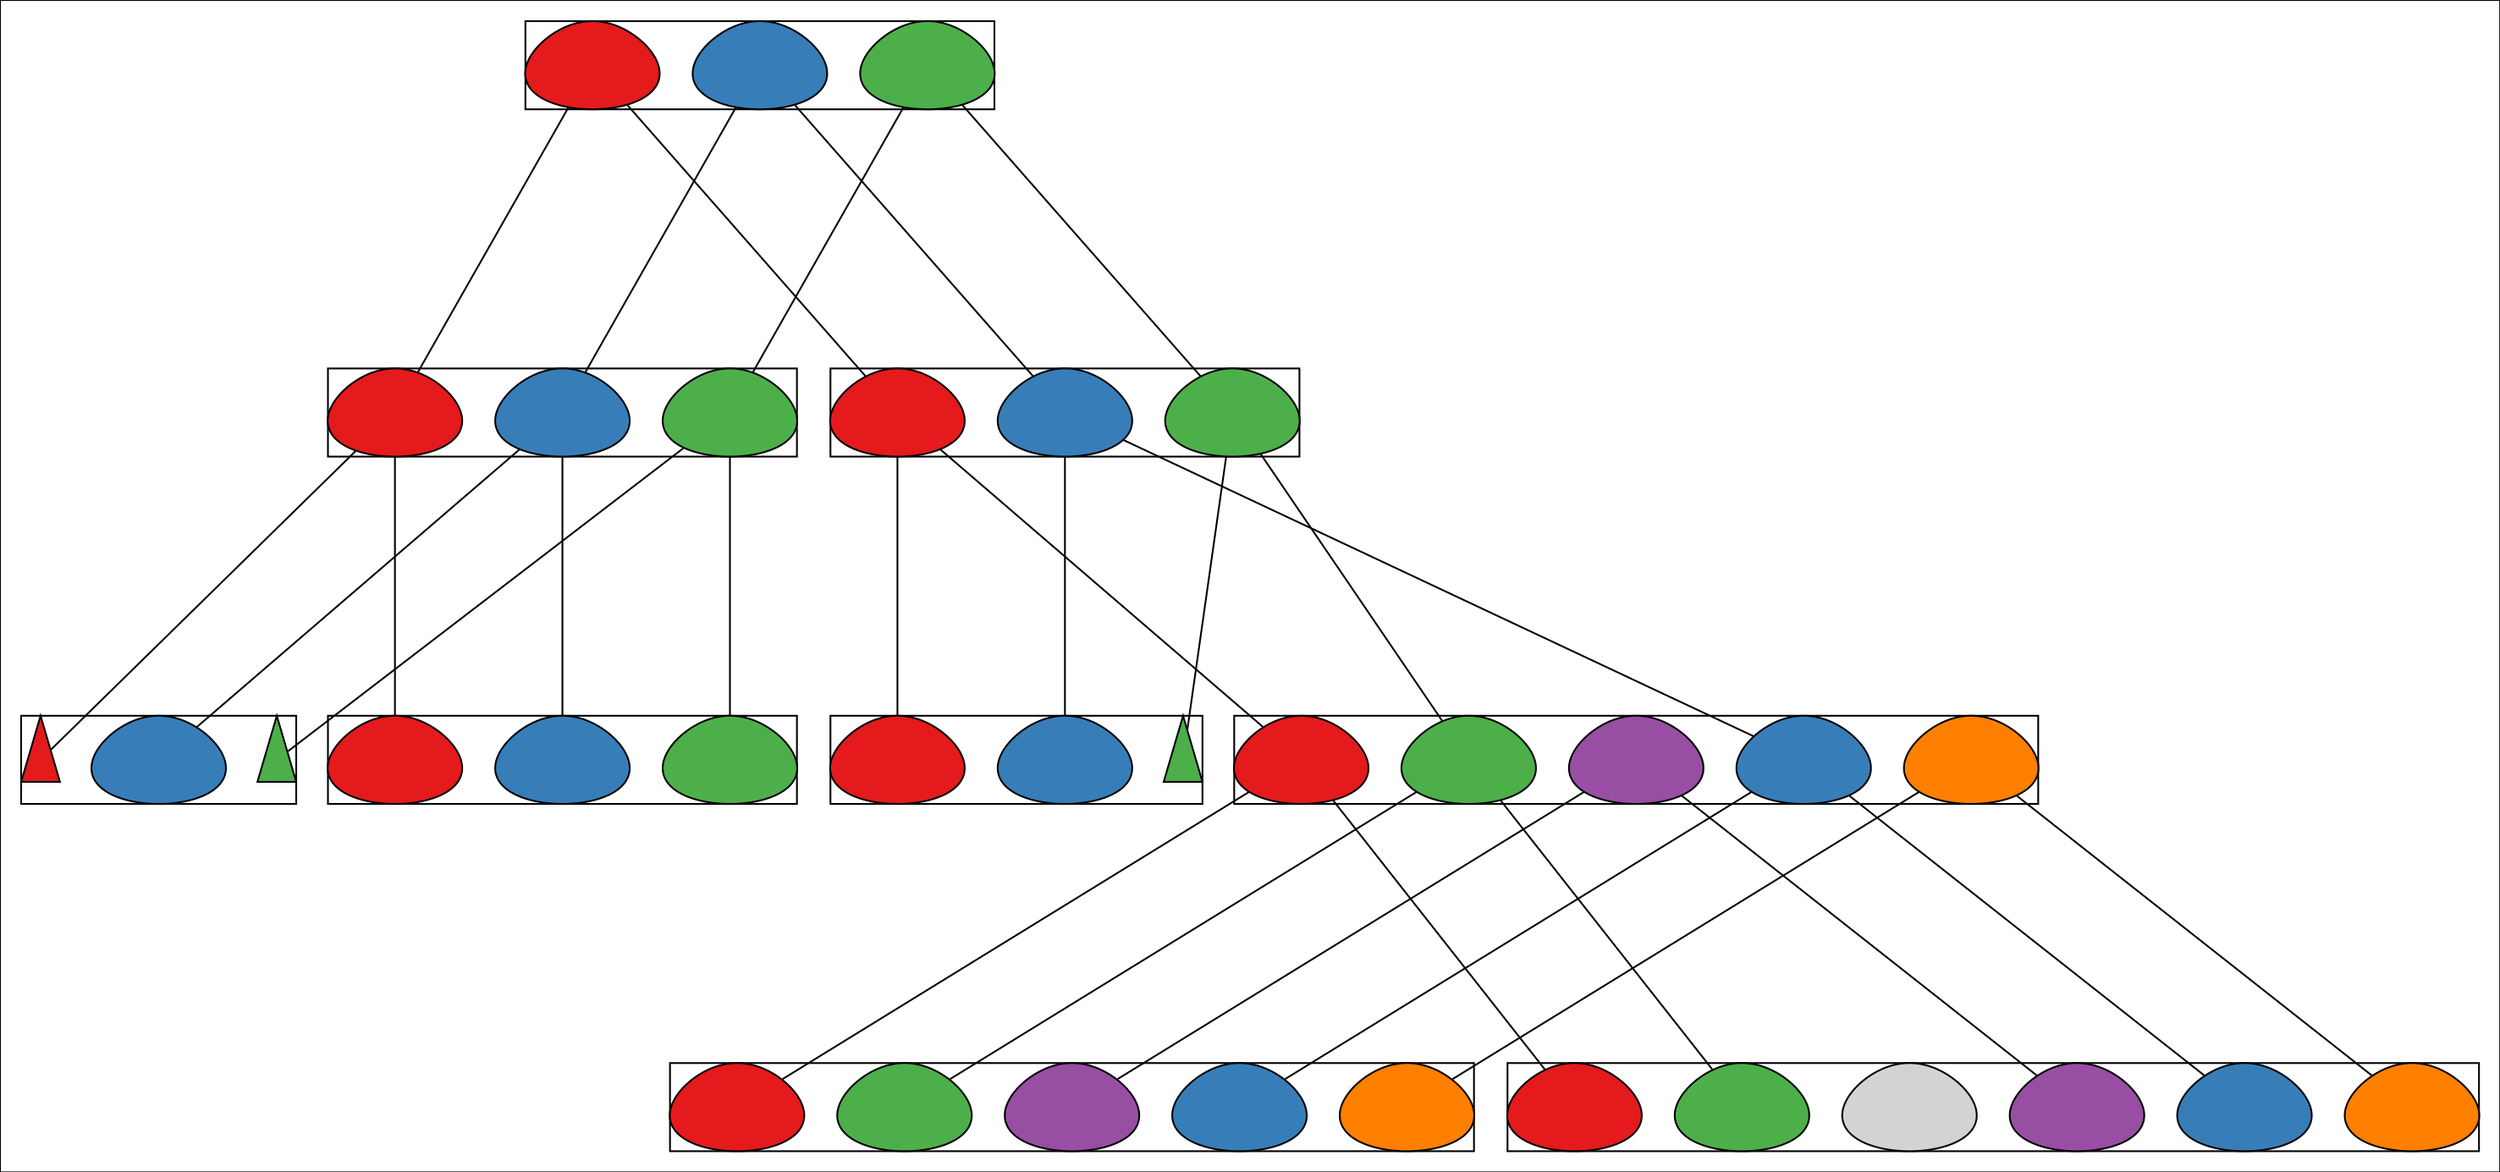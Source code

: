 strict digraph  {
	graph [colorscheme=set15,
		margin=0.0,
		newrank=True,
		outputorder=edgesfirst,
		rankdir=TB,
		splines=False
	];
	node [height=0.7,
		label="\N",
		shape=egg,
		style=filled,
		width=1
	];
	edge [dir=none,
		minlen=4,
		weight=1
	];
	subgraph cluster_1 {
		graph [label="",
			rank=same
		];
		"1_0"		 [colorscheme=set15,
			fillcolor=2,
			label=""];
		"1_1"		 [colorscheme=set15,
			fillcolor=1,
			label=""];
		"1_2"		 [colorscheme=set15,
			fillcolor=3,
			label=""];
	}
	subgraph cluster_2 {
		graph [label="",
			rank=same
		];
		"2_0"		 [colorscheme=set15,
			fillcolor=2,
			label=""];
		"2_1"		 [colorscheme=set15,
			fillcolor=3,
			label=""];
		"2_2"		 [colorscheme=set15,
			fillcolor=1,
			label=""];
	}
	subgraph cluster_3 {
		graph [label="",
			rank=same
		];
		"3_0"		 [colorscheme=set15,
			fillcolor=1,
			label=""];
		"3_1"		 [colorscheme=set15,
			fillcolor=2,
			label=""];
		"3_2"		 [colorscheme=set15,
			fillcolor=3,
			label=""];
	}
	subgraph cluster_4 {
		graph [label="",
			rank=sink
		];
		"4_0"		 [colorscheme=set15,
			fillcolor=2,
			label=""];
		"4_0_death"		 [colorscheme=set15,
			fillcolor=3,
			label="",
			shape=triangle,
			width=0.3];
		"4_1_death"		 [colorscheme=set15,
			fillcolor=1,
			label="",
			shape=triangle,
			width=0.3];
	}
	subgraph cluster_5 {
		graph [label="",
			rank=sink
		];
		"5_0"		 [colorscheme=set15,
			fillcolor=3,
			label=""];
		"5_1"		 [colorscheme=set15,
			fillcolor=1,
			label=""];
		"5_2"		 [colorscheme=set15,
			fillcolor=2,
			label=""];
	}
	subgraph cluster_6 {
		graph [label="",
			rank=sink
		];
		"6_0"		 [colorscheme=set15,
			fillcolor=1,
			label=""];
		"6_1"		 [colorscheme=set15,
			fillcolor=2,
			label=""];
		"6_0_death"		 [colorscheme=set15,
			fillcolor=3,
			label="",
			shape=triangle,
			width=0.3];
	}
	subgraph cluster_7 {
		graph [label="",
			rank=same
		];
		"7_0"		 [colorscheme=set15,
			fillcolor=3,
			label=""];
		"7_1"		 [colorscheme=set15,
			fillcolor=1,
			label=""];
		"7_2"		 [colorscheme=set15,
			fillcolor=2,
			label=""];
		"7_3"		 [colorscheme=set15,
			fillcolor=4,
			label=""];
		"7_4"		 [colorscheme=set15,
			fillcolor=5,
			label=""];
	}
	subgraph cluster_8 {
		graph [label="",
			rank=sink
		];
		"8_0"		 [colorscheme=set15,
			fillcolor=5,
			label=""];
		"8_1"		 [colorscheme=set15,
			fillcolor=3,
			label=""];
		"8_2"		 [colorscheme=set15,
			fillcolor=1,
			label=""];
		"8_3"		 [colorscheme=set15,
			fillcolor=2,
			label=""];
		"8_4"		 [colorscheme=set15,
			fillcolor=4,
			label=""];
	}
	subgraph cluster_9 {
		graph [label="",
			rank=sink
		];
		"9_0"		 [colorscheme=set15,
			fillcolor=3,
			label=""];
		"9_1"		 [colorscheme=set15,
			fillcolor=4,
			label=""];
		"9_2"		 [colorscheme=set15,
			fillcolor=5,
			label=""];
		"9_3"		 [label=""];
		"9_4"		 [colorscheme=set15,
			fillcolor=1,
			label=""];
		"9_5"		 [colorscheme=set15,
			fillcolor=2,
			label=""];
	}
	"1_0" -> "2_0";
	"1_0" -> "3_1";
	"1_1" -> "2_2";
	"1_1" -> "3_0";
	"1_2" -> "2_1";
	"1_2" -> "3_2";
	"2_0" -> "4_0";
	"2_0" -> "5_2";
	"2_1" -> "4_0_death";
	"2_1" -> "5_0";
	"2_2" -> "4_1_death";
	"2_2" -> "5_1";
	"3_0" -> "6_0";
	"3_0" -> "7_1";
	"3_1" -> "6_1";
	"3_1" -> "7_2";
	"3_2" -> "6_0_death";
	"3_2" -> "7_0";
	"7_0" -> "8_1";
	"7_0" -> "9_0";
	"7_1" -> "8_2";
	"7_1" -> "9_4";
	"7_2" -> "8_3";
	"7_2" -> "9_5";
	"7_3" -> "8_4";
	"7_3" -> "9_1";
	"7_4" -> "8_0";
	"7_4" -> "9_2";
}
